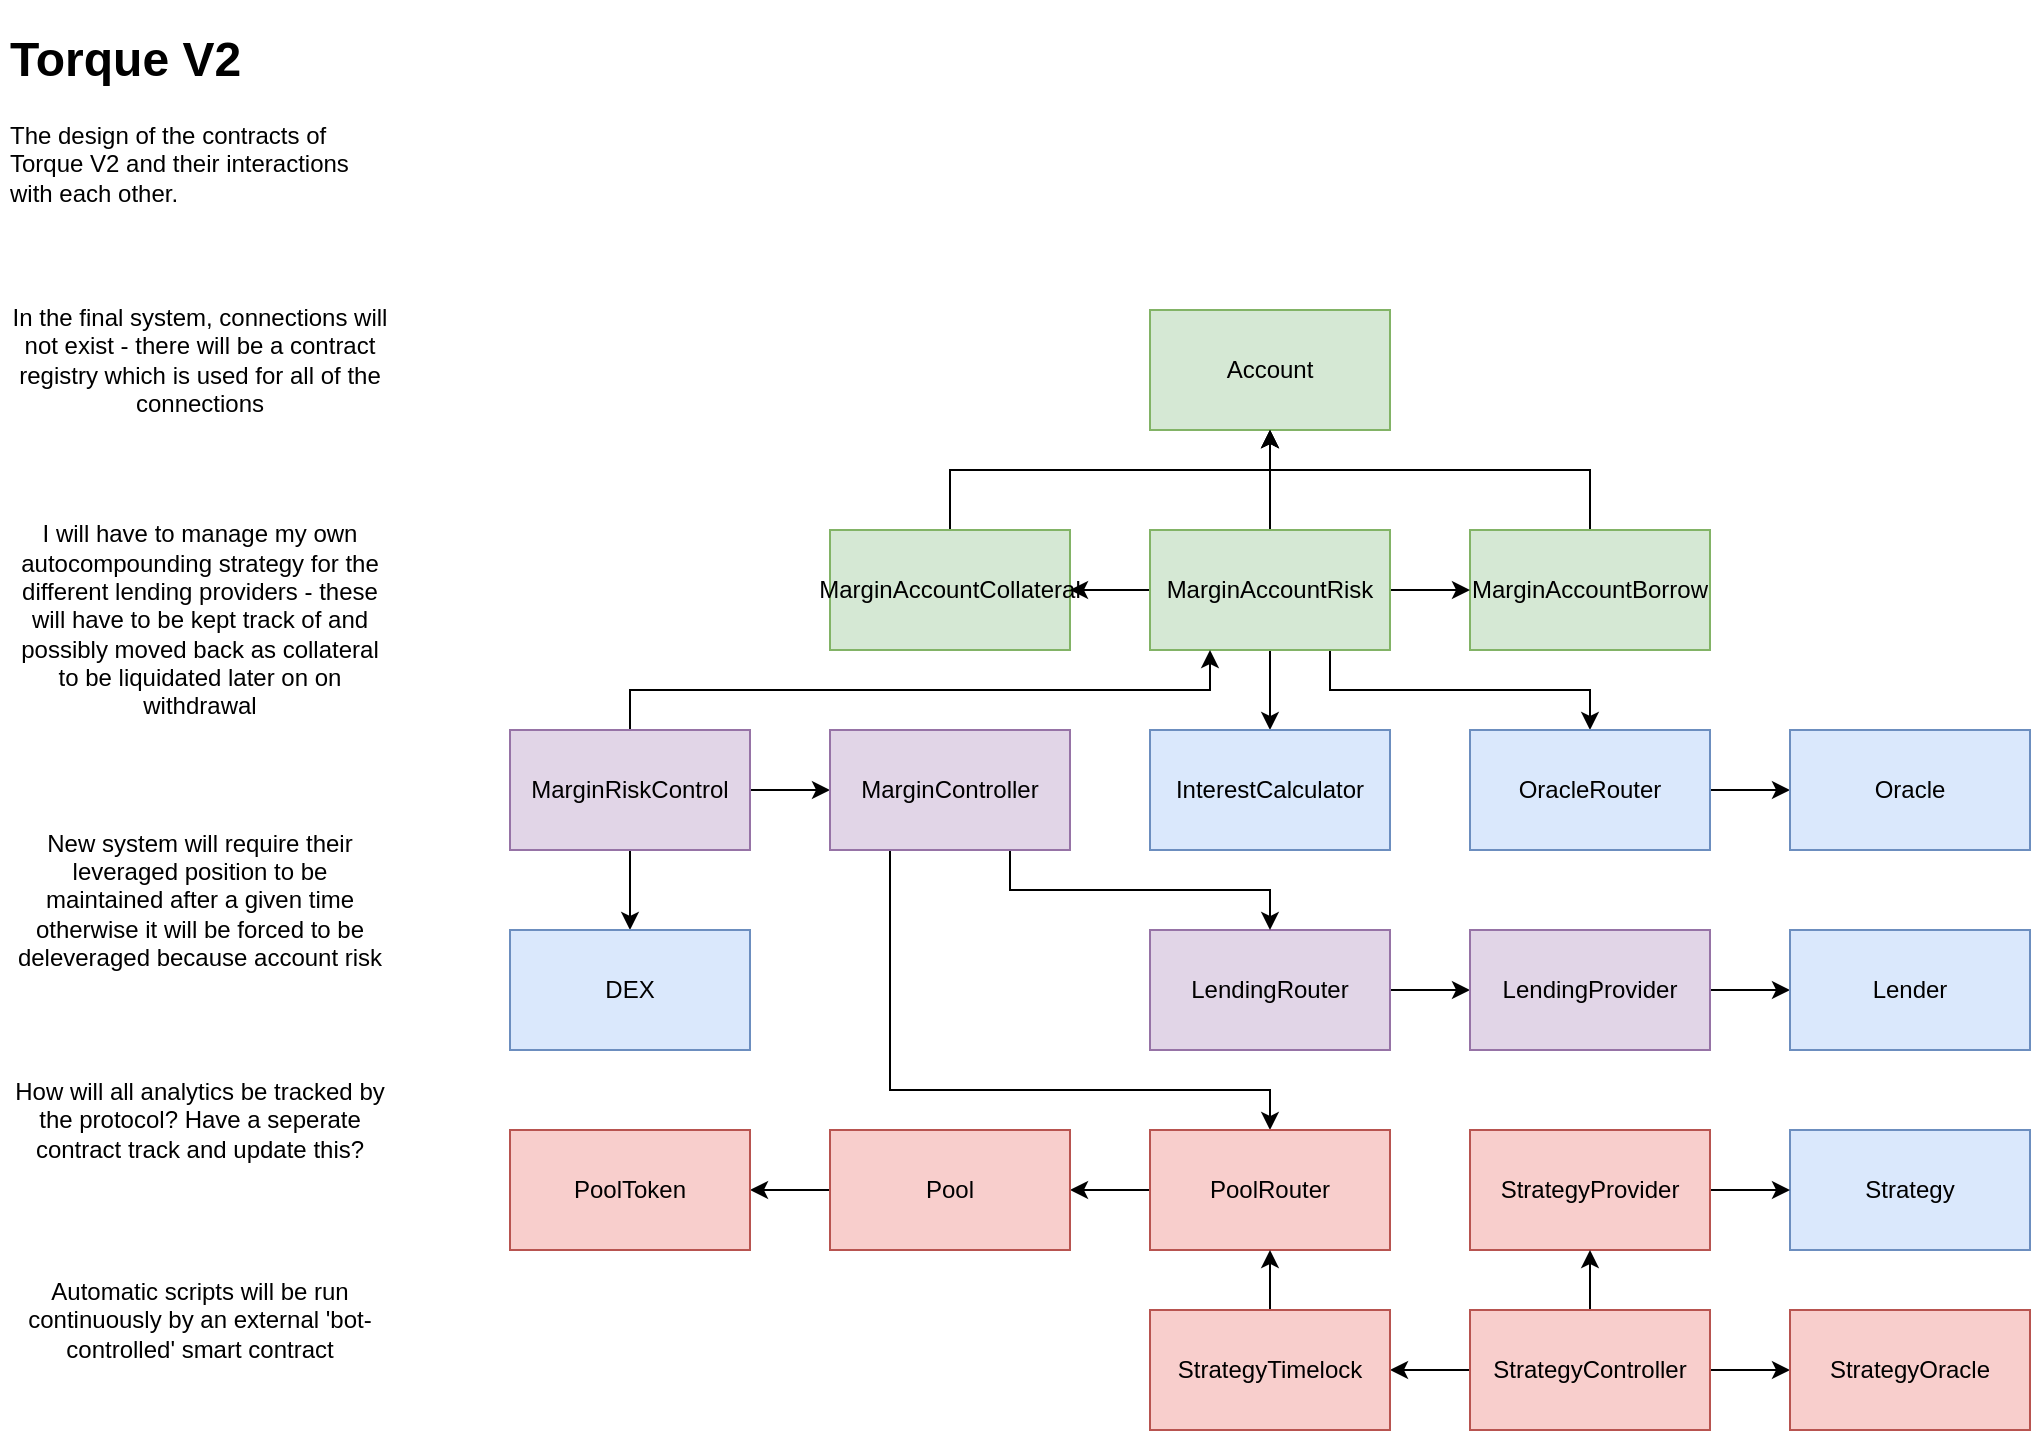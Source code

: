 <mxfile version="17.4.0" type="device"><diagram name="Page-1" id="52a04d89-c75d-2922-d76d-85b35f80e030"><mxGraphModel dx="1350" dy="773" grid="1" gridSize="10" guides="1" tooltips="1" connect="1" arrows="1" fold="1" page="1" pageScale="1" pageWidth="1100" pageHeight="850" background="none" math="0" shadow="0"><root><mxCell id="0"/><mxCell id="1" parent="0"/><mxCell id="1fdf3b25b50cf41e-42" style="edgeStyle=none;html=1;labelBackgroundColor=none;startFill=0;startSize=8;endFill=1;endSize=8;fontFamily=Verdana;fontSize=12;" parent="1" edge="1"><mxGeometry relative="1" as="geometry"><mxPoint x="120" y="440" as="sourcePoint"/></mxGeometry></mxCell><mxCell id="XVIV0NMg8WljWZH5M-E4-1" value="Account" style="rounded=0;whiteSpace=wrap;html=1;fillColor=#d5e8d4;strokeColor=#82b366;" parent="1" vertex="1"><mxGeometry x="615" y="155" width="120" height="60" as="geometry"/></mxCell><mxCell id="XVIV0NMg8WljWZH5M-E4-39" style="edgeStyle=orthogonalEdgeStyle;rounded=0;orthogonalLoop=1;jettySize=auto;html=1;entryX=0.5;entryY=1;entryDx=0;entryDy=0;" parent="1" source="XVIV0NMg8WljWZH5M-E4-2" target="XVIV0NMg8WljWZH5M-E4-1" edge="1"><mxGeometry relative="1" as="geometry"><Array as="points"><mxPoint x="515" y="235"/><mxPoint x="675" y="235"/></Array></mxGeometry></mxCell><mxCell id="XVIV0NMg8WljWZH5M-E4-2" value="MarginAccountCollateral" style="rounded=0;whiteSpace=wrap;html=1;fillColor=#d5e8d4;strokeColor=#82b366;" parent="1" vertex="1"><mxGeometry x="455" y="265" width="120" height="60" as="geometry"/></mxCell><mxCell id="XVIV0NMg8WljWZH5M-E4-41" style="edgeStyle=orthogonalEdgeStyle;rounded=0;orthogonalLoop=1;jettySize=auto;html=1;entryX=0.5;entryY=1;entryDx=0;entryDy=0;" parent="1" source="XVIV0NMg8WljWZH5M-E4-4" target="XVIV0NMg8WljWZH5M-E4-1" edge="1"><mxGeometry relative="1" as="geometry"><Array as="points"><mxPoint x="835" y="235"/><mxPoint x="675" y="235"/></Array></mxGeometry></mxCell><mxCell id="XVIV0NMg8WljWZH5M-E4-4" value="MarginAccountBorrow" style="rounded=0;whiteSpace=wrap;html=1;fillColor=#d5e8d4;strokeColor=#82b366;" parent="1" vertex="1"><mxGeometry x="775" y="265" width="120" height="60" as="geometry"/></mxCell><mxCell id="XVIV0NMg8WljWZH5M-E4-37" style="edgeStyle=orthogonalEdgeStyle;rounded=0;orthogonalLoop=1;jettySize=auto;html=1;entryX=1;entryY=0.5;entryDx=0;entryDy=0;" parent="1" source="XVIV0NMg8WljWZH5M-E4-5" target="XVIV0NMg8WljWZH5M-E4-2" edge="1"><mxGeometry relative="1" as="geometry"/></mxCell><mxCell id="XVIV0NMg8WljWZH5M-E4-38" style="edgeStyle=orthogonalEdgeStyle;rounded=0;orthogonalLoop=1;jettySize=auto;html=1;entryX=0;entryY=0.5;entryDx=0;entryDy=0;" parent="1" source="XVIV0NMg8WljWZH5M-E4-5" target="XVIV0NMg8WljWZH5M-E4-4" edge="1"><mxGeometry relative="1" as="geometry"/></mxCell><mxCell id="XVIV0NMg8WljWZH5M-E4-40" style="edgeStyle=orthogonalEdgeStyle;rounded=0;orthogonalLoop=1;jettySize=auto;html=1;entryX=0.5;entryY=1;entryDx=0;entryDy=0;" parent="1" source="XVIV0NMg8WljWZH5M-E4-5" target="XVIV0NMg8WljWZH5M-E4-1" edge="1"><mxGeometry relative="1" as="geometry"/></mxCell><mxCell id="XVIV0NMg8WljWZH5M-E4-42" style="edgeStyle=orthogonalEdgeStyle;rounded=0;orthogonalLoop=1;jettySize=auto;html=1;entryX=0.5;entryY=0;entryDx=0;entryDy=0;" parent="1" source="XVIV0NMg8WljWZH5M-E4-5" target="XVIV0NMg8WljWZH5M-E4-6" edge="1"><mxGeometry relative="1" as="geometry"/></mxCell><mxCell id="XVIV0NMg8WljWZH5M-E4-46" style="edgeStyle=orthogonalEdgeStyle;rounded=0;orthogonalLoop=1;jettySize=auto;html=1;exitX=0.75;exitY=1;exitDx=0;exitDy=0;entryX=0.5;entryY=0;entryDx=0;entryDy=0;" parent="1" source="XVIV0NMg8WljWZH5M-E4-5" target="XVIV0NMg8WljWZH5M-E4-7" edge="1"><mxGeometry relative="1" as="geometry"/></mxCell><mxCell id="XVIV0NMg8WljWZH5M-E4-5" value="MarginAccountRisk" style="rounded=0;whiteSpace=wrap;html=1;fillColor=#d5e8d4;strokeColor=#82b366;" parent="1" vertex="1"><mxGeometry x="615" y="265" width="120" height="60" as="geometry"/></mxCell><mxCell id="XVIV0NMg8WljWZH5M-E4-6" value="InterestCalculator" style="rounded=0;whiteSpace=wrap;html=1;fillColor=#dae8fc;strokeColor=#6c8ebf;" parent="1" vertex="1"><mxGeometry x="615" y="365" width="120" height="60" as="geometry"/></mxCell><mxCell id="XVIV0NMg8WljWZH5M-E4-47" style="edgeStyle=orthogonalEdgeStyle;rounded=0;orthogonalLoop=1;jettySize=auto;html=1;entryX=0;entryY=0.5;entryDx=0;entryDy=0;" parent="1" source="XVIV0NMg8WljWZH5M-E4-7" target="XVIV0NMg8WljWZH5M-E4-8" edge="1"><mxGeometry relative="1" as="geometry"/></mxCell><mxCell id="XVIV0NMg8WljWZH5M-E4-7" value="OracleRouter" style="rounded=0;whiteSpace=wrap;html=1;fillColor=#dae8fc;strokeColor=#6c8ebf;" parent="1" vertex="1"><mxGeometry x="775" y="365" width="120" height="60" as="geometry"/></mxCell><mxCell id="XVIV0NMg8WljWZH5M-E4-8" value="Oracle" style="rounded=0;whiteSpace=wrap;html=1;fillColor=#dae8fc;strokeColor=#6c8ebf;" parent="1" vertex="1"><mxGeometry x="935" y="365" width="120" height="60" as="geometry"/></mxCell><mxCell id="XVIV0NMg8WljWZH5M-E4-49" style="edgeStyle=orthogonalEdgeStyle;rounded=0;orthogonalLoop=1;jettySize=auto;html=1;entryX=0;entryY=0.5;entryDx=0;entryDy=0;" parent="1" source="XVIV0NMg8WljWZH5M-E4-9" target="XVIV0NMg8WljWZH5M-E4-11" edge="1"><mxGeometry relative="1" as="geometry"/></mxCell><mxCell id="XVIV0NMg8WljWZH5M-E4-9" value="LendingRouter" style="rounded=0;whiteSpace=wrap;html=1;fillColor=#e1d5e7;strokeColor=#9673a6;" parent="1" vertex="1"><mxGeometry x="615" y="465" width="120" height="60" as="geometry"/></mxCell><mxCell id="XVIV0NMg8WljWZH5M-E4-10" value="In the final system, connections will not exist - there will be a contract registry which is used for all of the connections" style="text;html=1;strokeColor=none;fillColor=none;align=center;verticalAlign=middle;whiteSpace=wrap;rounded=0;" parent="1" vertex="1"><mxGeometry x="45" y="135" width="190" height="90" as="geometry"/></mxCell><mxCell id="XVIV0NMg8WljWZH5M-E4-50" style="edgeStyle=orthogonalEdgeStyle;rounded=0;orthogonalLoop=1;jettySize=auto;html=1;entryX=0;entryY=0.5;entryDx=0;entryDy=0;" parent="1" source="XVIV0NMg8WljWZH5M-E4-11" target="XVIV0NMg8WljWZH5M-E4-14" edge="1"><mxGeometry relative="1" as="geometry"/></mxCell><mxCell id="XVIV0NMg8WljWZH5M-E4-11" value="LendingProvider" style="rounded=0;whiteSpace=wrap;html=1;fillColor=#e1d5e7;strokeColor=#9673a6;" parent="1" vertex="1"><mxGeometry x="775" y="465" width="120" height="60" as="geometry"/></mxCell><mxCell id="XVIV0NMg8WljWZH5M-E4-12" value="I will have to manage my own autocompounding strategy for the different lending providers - these will have to be kept track of and possibly moved back as collateral to be liquidated later on on withdrawal" style="text;html=1;strokeColor=none;fillColor=none;align=center;verticalAlign=middle;whiteSpace=wrap;rounded=0;" parent="1" vertex="1"><mxGeometry x="45" y="255" width="190" height="110" as="geometry"/></mxCell><mxCell id="XVIV0NMg8WljWZH5M-E4-13" value="New system will require their leveraged position to be maintained after a given time otherwise it will be forced to be deleveraged because account risk" style="text;html=1;strokeColor=none;fillColor=none;align=center;verticalAlign=middle;whiteSpace=wrap;rounded=0;" parent="1" vertex="1"><mxGeometry x="45" y="395" width="190" height="110" as="geometry"/></mxCell><mxCell id="XVIV0NMg8WljWZH5M-E4-14" value="Lender" style="rounded=0;whiteSpace=wrap;html=1;fillColor=#dae8fc;strokeColor=#6c8ebf;" parent="1" vertex="1"><mxGeometry x="935" y="465" width="120" height="60" as="geometry"/></mxCell><mxCell id="XVIV0NMg8WljWZH5M-E4-30" style="edgeStyle=orthogonalEdgeStyle;rounded=0;orthogonalLoop=1;jettySize=auto;html=1;entryX=0;entryY=0.5;entryDx=0;entryDy=0;" parent="1" source="XVIV0NMg8WljWZH5M-E4-15" target="XVIV0NMg8WljWZH5M-E4-16" edge="1"><mxGeometry relative="1" as="geometry"/></mxCell><mxCell id="XVIV0NMg8WljWZH5M-E4-45" style="edgeStyle=orthogonalEdgeStyle;rounded=0;orthogonalLoop=1;jettySize=auto;html=1;entryX=0.25;entryY=1;entryDx=0;entryDy=0;" parent="1" source="XVIV0NMg8WljWZH5M-E4-15" target="XVIV0NMg8WljWZH5M-E4-5" edge="1"><mxGeometry relative="1" as="geometry"><Array as="points"><mxPoint x="355" y="345"/><mxPoint x="645" y="345"/></Array></mxGeometry></mxCell><mxCell id="XVIV0NMg8WljWZH5M-E4-63" style="edgeStyle=orthogonalEdgeStyle;rounded=0;orthogonalLoop=1;jettySize=auto;html=1;entryX=0.5;entryY=0;entryDx=0;entryDy=0;" parent="1" source="XVIV0NMg8WljWZH5M-E4-15" target="XVIV0NMg8WljWZH5M-E4-62" edge="1"><mxGeometry relative="1" as="geometry"/></mxCell><mxCell id="XVIV0NMg8WljWZH5M-E4-15" value="MarginRiskControl" style="rounded=0;whiteSpace=wrap;html=1;fillColor=#e1d5e7;strokeColor=#9673a6;" parent="1" vertex="1"><mxGeometry x="295" y="365" width="120" height="60" as="geometry"/></mxCell><mxCell id="XVIV0NMg8WljWZH5M-E4-60" style="edgeStyle=orthogonalEdgeStyle;rounded=0;orthogonalLoop=1;jettySize=auto;html=1;exitX=0.75;exitY=1;exitDx=0;exitDy=0;entryX=0.5;entryY=0;entryDx=0;entryDy=0;" parent="1" source="XVIV0NMg8WljWZH5M-E4-16" target="XVIV0NMg8WljWZH5M-E4-9" edge="1"><mxGeometry relative="1" as="geometry"/></mxCell><mxCell id="XVIV0NMg8WljWZH5M-E4-61" style="edgeStyle=orthogonalEdgeStyle;rounded=0;orthogonalLoop=1;jettySize=auto;html=1;exitX=0.25;exitY=1;exitDx=0;exitDy=0;entryX=0.5;entryY=0;entryDx=0;entryDy=0;" parent="1" source="XVIV0NMg8WljWZH5M-E4-16" target="XVIV0NMg8WljWZH5M-E4-18" edge="1"><mxGeometry relative="1" as="geometry"><Array as="points"><mxPoint x="485" y="545"/><mxPoint x="675" y="545"/></Array></mxGeometry></mxCell><mxCell id="XVIV0NMg8WljWZH5M-E4-16" value="MarginController" style="rounded=0;whiteSpace=wrap;html=1;fillColor=#e1d5e7;strokeColor=#9673a6;" parent="1" vertex="1"><mxGeometry x="455" y="365" width="120" height="60" as="geometry"/></mxCell><mxCell id="XVIV0NMg8WljWZH5M-E4-17" value="How will all analytics be tracked by the protocol? Have a seperate contract track and update this?" style="text;html=1;strokeColor=none;fillColor=none;align=center;verticalAlign=middle;whiteSpace=wrap;rounded=0;" parent="1" vertex="1"><mxGeometry x="45" y="505" width="190" height="110" as="geometry"/></mxCell><mxCell id="XVIV0NMg8WljWZH5M-E4-52" style="edgeStyle=orthogonalEdgeStyle;rounded=0;orthogonalLoop=1;jettySize=auto;html=1;exitX=0;exitY=0.5;exitDx=0;exitDy=0;entryX=1;entryY=0.5;entryDx=0;entryDy=0;" parent="1" source="XVIV0NMg8WljWZH5M-E4-18" target="XVIV0NMg8WljWZH5M-E4-19" edge="1"><mxGeometry relative="1" as="geometry"/></mxCell><mxCell id="XVIV0NMg8WljWZH5M-E4-18" value="PoolRouter" style="rounded=0;whiteSpace=wrap;html=1;fillColor=#f8cecc;strokeColor=#b85450;" parent="1" vertex="1"><mxGeometry x="615" y="565" width="120" height="60" as="geometry"/></mxCell><mxCell id="XVIV0NMg8WljWZH5M-E4-53" style="edgeStyle=orthogonalEdgeStyle;rounded=0;orthogonalLoop=1;jettySize=auto;html=1;entryX=1;entryY=0.5;entryDx=0;entryDy=0;" parent="1" source="XVIV0NMg8WljWZH5M-E4-19" target="XVIV0NMg8WljWZH5M-E4-20" edge="1"><mxGeometry relative="1" as="geometry"/></mxCell><mxCell id="XVIV0NMg8WljWZH5M-E4-19" value="Pool" style="rounded=0;whiteSpace=wrap;html=1;fillColor=#f8cecc;strokeColor=#b85450;" parent="1" vertex="1"><mxGeometry x="455" y="565" width="120" height="60" as="geometry"/></mxCell><mxCell id="XVIV0NMg8WljWZH5M-E4-20" value="PoolToken" style="rounded=0;whiteSpace=wrap;html=1;fillColor=#f8cecc;strokeColor=#b85450;" parent="1" vertex="1"><mxGeometry x="295" y="565" width="120" height="60" as="geometry"/></mxCell><mxCell id="XVIV0NMg8WljWZH5M-E4-21" value="Strategy" style="rounded=0;whiteSpace=wrap;html=1;fillColor=#dae8fc;strokeColor=#6c8ebf;" parent="1" vertex="1"><mxGeometry x="935" y="565" width="120" height="60" as="geometry"/></mxCell><mxCell id="XVIV0NMg8WljWZH5M-E4-57" style="edgeStyle=orthogonalEdgeStyle;rounded=0;orthogonalLoop=1;jettySize=auto;html=1;entryX=0;entryY=0.5;entryDx=0;entryDy=0;" parent="1" source="XVIV0NMg8WljWZH5M-E4-22" target="XVIV0NMg8WljWZH5M-E4-21" edge="1"><mxGeometry relative="1" as="geometry"/></mxCell><mxCell id="XVIV0NMg8WljWZH5M-E4-22" value="StrategyProvider" style="rounded=0;whiteSpace=wrap;html=1;fillColor=#f8cecc;strokeColor=#b85450;" parent="1" vertex="1"><mxGeometry x="775" y="565" width="120" height="60" as="geometry"/></mxCell><mxCell id="XVIV0NMg8WljWZH5M-E4-54" style="edgeStyle=orthogonalEdgeStyle;rounded=0;orthogonalLoop=1;jettySize=auto;html=1;entryX=1;entryY=0.5;entryDx=0;entryDy=0;" parent="1" source="XVIV0NMg8WljWZH5M-E4-23" target="XVIV0NMg8WljWZH5M-E4-24" edge="1"><mxGeometry relative="1" as="geometry"/></mxCell><mxCell id="XVIV0NMg8WljWZH5M-E4-56" style="edgeStyle=orthogonalEdgeStyle;rounded=0;orthogonalLoop=1;jettySize=auto;html=1;entryX=0.5;entryY=1;entryDx=0;entryDy=0;" parent="1" source="XVIV0NMg8WljWZH5M-E4-23" target="XVIV0NMg8WljWZH5M-E4-22" edge="1"><mxGeometry relative="1" as="geometry"/></mxCell><mxCell id="XVIV0NMg8WljWZH5M-E4-59" style="edgeStyle=orthogonalEdgeStyle;rounded=0;orthogonalLoop=1;jettySize=auto;html=1;entryX=0;entryY=0.5;entryDx=0;entryDy=0;" parent="1" source="XVIV0NMg8WljWZH5M-E4-23" target="XVIV0NMg8WljWZH5M-E4-58" edge="1"><mxGeometry relative="1" as="geometry"/></mxCell><mxCell id="XVIV0NMg8WljWZH5M-E4-23" value="StrategyController" style="rounded=0;whiteSpace=wrap;html=1;fillColor=#f8cecc;strokeColor=#b85450;" parent="1" vertex="1"><mxGeometry x="775" y="655" width="120" height="60" as="geometry"/></mxCell><mxCell id="XVIV0NMg8WljWZH5M-E4-55" style="edgeStyle=orthogonalEdgeStyle;rounded=0;orthogonalLoop=1;jettySize=auto;html=1;entryX=0.5;entryY=1;entryDx=0;entryDy=0;" parent="1" source="XVIV0NMg8WljWZH5M-E4-24" target="XVIV0NMg8WljWZH5M-E4-18" edge="1"><mxGeometry relative="1" as="geometry"/></mxCell><mxCell id="XVIV0NMg8WljWZH5M-E4-24" value="StrategyTimelock" style="rounded=0;whiteSpace=wrap;html=1;fillColor=#f8cecc;strokeColor=#b85450;" parent="1" vertex="1"><mxGeometry x="615" y="655" width="120" height="60" as="geometry"/></mxCell><mxCell id="XVIV0NMg8WljWZH5M-E4-58" value="StrategyOracle" style="rounded=0;whiteSpace=wrap;html=1;fillColor=#f8cecc;strokeColor=#b85450;" parent="1" vertex="1"><mxGeometry x="935" y="655" width="120" height="60" as="geometry"/></mxCell><mxCell id="XVIV0NMg8WljWZH5M-E4-62" value="DEX" style="rounded=0;whiteSpace=wrap;html=1;fillColor=#dae8fc;strokeColor=#6c8ebf;" parent="1" vertex="1"><mxGeometry x="295" y="465" width="120" height="60" as="geometry"/></mxCell><mxCell id="XVIV0NMg8WljWZH5M-E4-65" value="&lt;h1&gt;Torque V2&lt;/h1&gt;&lt;p&gt;The design of the contracts of Torque V2 and their interactions with each other.&lt;/p&gt;" style="text;html=1;strokeColor=none;fillColor=none;spacing=5;spacingTop=-20;whiteSpace=wrap;overflow=hidden;rounded=0;" parent="1" vertex="1"><mxGeometry x="40" y="10" width="190" height="110" as="geometry"/></mxCell><mxCell id="XVIV0NMg8WljWZH5M-E4-66" value="Automatic scripts will be run continuously by an external 'bot-controlled' smart contract" style="text;html=1;strokeColor=none;fillColor=none;align=center;verticalAlign=middle;whiteSpace=wrap;rounded=0;" parent="1" vertex="1"><mxGeometry x="45" y="605" width="190" height="110" as="geometry"/></mxCell></root></mxGraphModel></diagram></mxfile>
